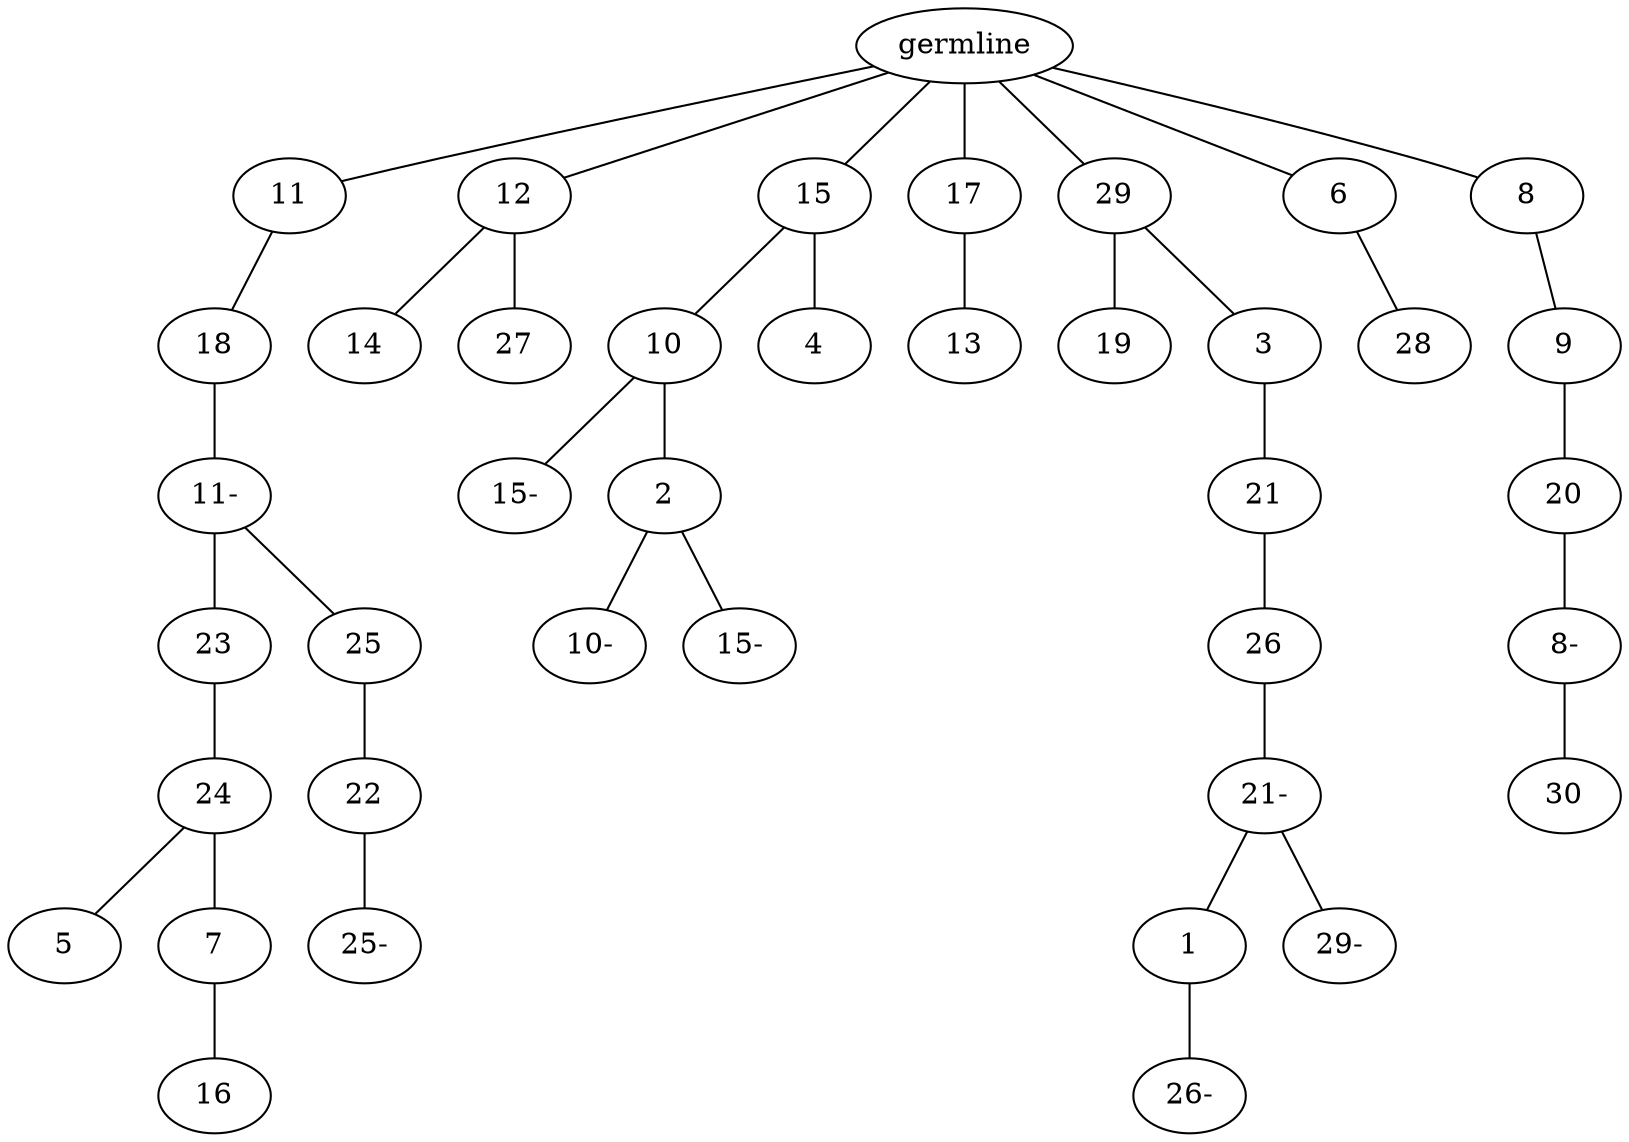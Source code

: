 graph tree {
    "140525935261248" [label="germline"];
    "140525934773392" [label="11"];
    "140525934772288" [label="18"];
    "140525934773488" [label="11-"];
    "140525934774112" [label="23"];
    "140525934774592" [label="24"];
    "140525934774880" [label="5"];
    "140525934774640" [label="7"];
    "140525934774976" [label="16"];
    "140525934773728" [label="25"];
    "140525934775696" [label="22"];
    "140525934775264" [label="25-"];
    "140525934774496" [label="12"];
    "140525934774400" [label="14"];
    "140525934774064" [label="27"];
    "140525934776224" [label="15"];
    "140525934773920" [label="10"];
    "140525934772864" [label="15-"];
    "140525934775408" [label="2"];
    "140525934775840" [label="10-"];
    "140525934775024" [label="15-"];
    "140525934774448" [label="4"];
    "140525934775600" [label="17"];
    "140525934776032" [label="13"];
    "140525934776080" [label="29"];
    "140525934775984" [label="19"];
    "140525934774256" [label="3"];
    "140525934776272" [label="21"];
    "140525934784624" [label="26"];
    "140525934773200" [label="21-"];
    "140525934773008" [label="1"];
    "140525934772960" [label="26-"];
    "140525935164336" [label="29-"];
    "140525934775168" [label="6"];
    "140525934775552" [label="28"];
    "140525934773056" [label="8"];
    "140525934772624" [label="9"];
    "140525934773584" [label="20"];
    "140525934772384" [label="8-"];
    "140525934755408" [label="30"];
    "140525935261248" -- "140525934773392";
    "140525935261248" -- "140525934774496";
    "140525935261248" -- "140525934776224";
    "140525935261248" -- "140525934775600";
    "140525935261248" -- "140525934776080";
    "140525935261248" -- "140525934775168";
    "140525935261248" -- "140525934773056";
    "140525934773392" -- "140525934772288";
    "140525934772288" -- "140525934773488";
    "140525934773488" -- "140525934774112";
    "140525934773488" -- "140525934773728";
    "140525934774112" -- "140525934774592";
    "140525934774592" -- "140525934774880";
    "140525934774592" -- "140525934774640";
    "140525934774640" -- "140525934774976";
    "140525934773728" -- "140525934775696";
    "140525934775696" -- "140525934775264";
    "140525934774496" -- "140525934774400";
    "140525934774496" -- "140525934774064";
    "140525934776224" -- "140525934773920";
    "140525934776224" -- "140525934774448";
    "140525934773920" -- "140525934772864";
    "140525934773920" -- "140525934775408";
    "140525934775408" -- "140525934775840";
    "140525934775408" -- "140525934775024";
    "140525934775600" -- "140525934776032";
    "140525934776080" -- "140525934775984";
    "140525934776080" -- "140525934774256";
    "140525934774256" -- "140525934776272";
    "140525934776272" -- "140525934784624";
    "140525934784624" -- "140525934773200";
    "140525934773200" -- "140525934773008";
    "140525934773200" -- "140525935164336";
    "140525934773008" -- "140525934772960";
    "140525934775168" -- "140525934775552";
    "140525934773056" -- "140525934772624";
    "140525934772624" -- "140525934773584";
    "140525934773584" -- "140525934772384";
    "140525934772384" -- "140525934755408";
}
